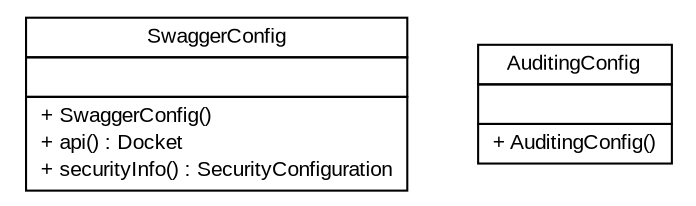 #!/usr/local/bin/dot
#
# Class diagram 
# Generated by UMLGraph version R5_6 (http://www.umlgraph.org/)
#

digraph G {
	edge [fontname="arial",fontsize=10,labelfontname="arial",labelfontsize=10];
	node [fontname="arial",fontsize=10,shape=plaintext];
	nodesep=0.25;
	ranksep=0.5;
	// de.exb.platform.cloud.fileservice.config.SwaggerConfig
	c0 [label=<<table title="de.exb.platform.cloud.fileservice.config.SwaggerConfig" border="0" cellborder="1" cellspacing="0" cellpadding="2" port="p" href="./SwaggerConfig.html">
		<tr><td><table border="0" cellspacing="0" cellpadding="1">
<tr><td align="center" balign="center"> SwaggerConfig </td></tr>
		</table></td></tr>
		<tr><td><table border="0" cellspacing="0" cellpadding="1">
<tr><td align="left" balign="left">  </td></tr>
		</table></td></tr>
		<tr><td><table border="0" cellspacing="0" cellpadding="1">
<tr><td align="left" balign="left"> + SwaggerConfig() </td></tr>
<tr><td align="left" balign="left"> + api() : Docket </td></tr>
<tr><td align="left" balign="left"> + securityInfo() : SecurityConfiguration </td></tr>
		</table></td></tr>
		</table>>, URL="./SwaggerConfig.html", fontname="arial", fontcolor="black", fontsize=10.0];
	// de.exb.platform.cloud.fileservice.config.AuditingConfig
	c1 [label=<<table title="de.exb.platform.cloud.fileservice.config.AuditingConfig" border="0" cellborder="1" cellspacing="0" cellpadding="2" port="p" href="./AuditingConfig.html">
		<tr><td><table border="0" cellspacing="0" cellpadding="1">
<tr><td align="center" balign="center"> AuditingConfig </td></tr>
		</table></td></tr>
		<tr><td><table border="0" cellspacing="0" cellpadding="1">
<tr><td align="left" balign="left">  </td></tr>
		</table></td></tr>
		<tr><td><table border="0" cellspacing="0" cellpadding="1">
<tr><td align="left" balign="left"> + AuditingConfig() </td></tr>
		</table></td></tr>
		</table>>, URL="./AuditingConfig.html", fontname="arial", fontcolor="black", fontsize=10.0];
}

